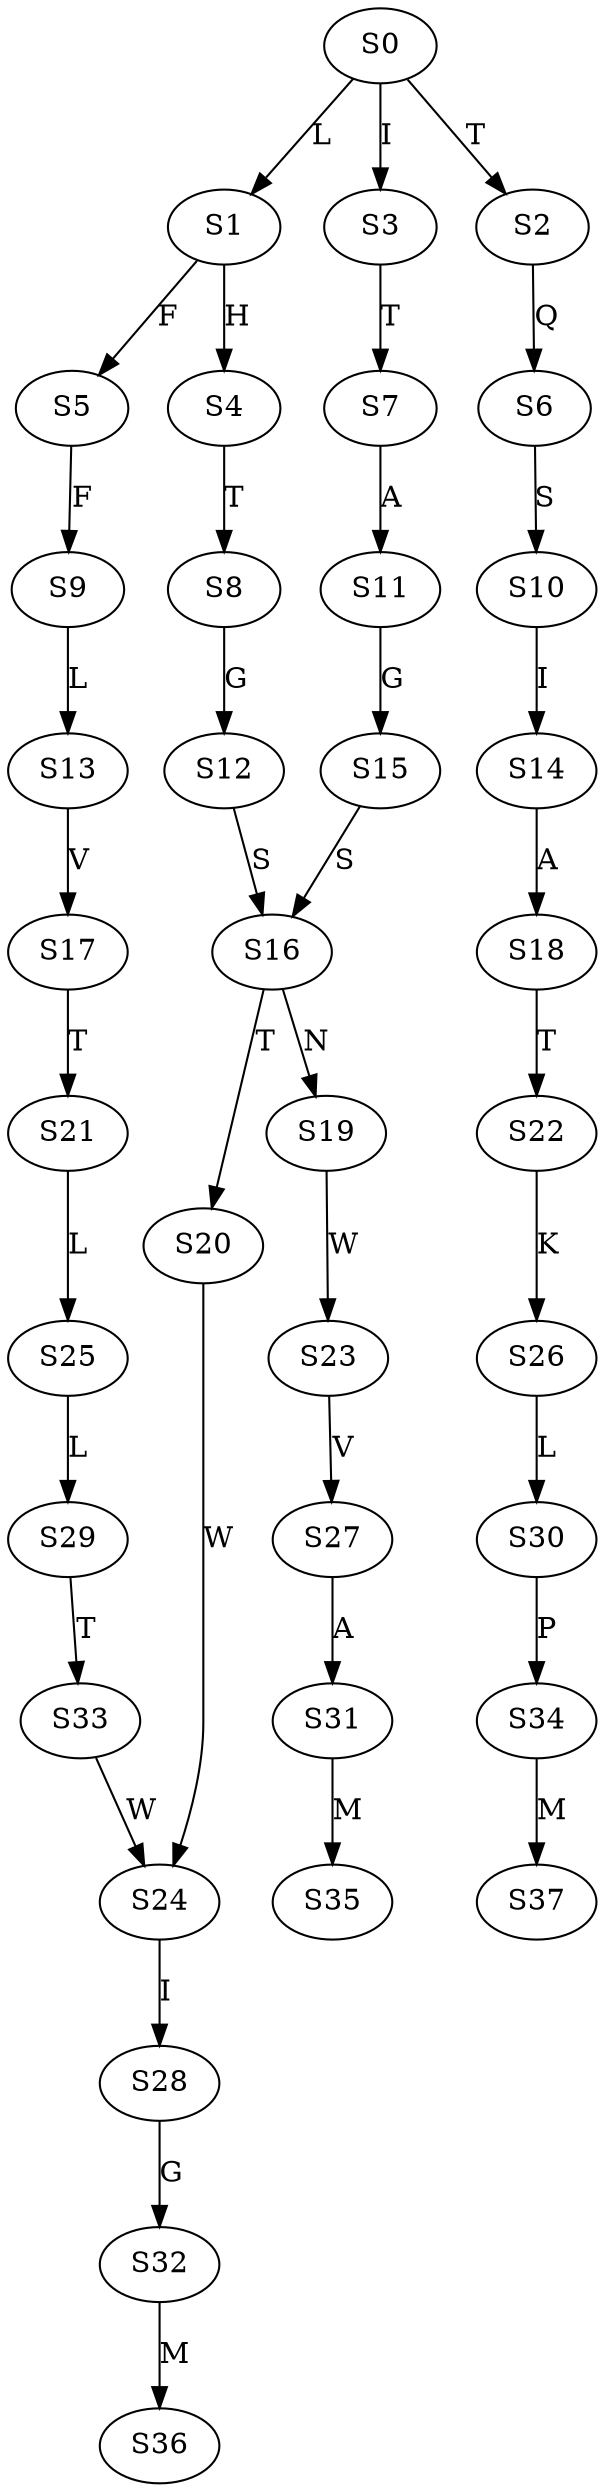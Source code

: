 strict digraph  {
	S0 -> S1 [ label = L ];
	S0 -> S2 [ label = T ];
	S0 -> S3 [ label = I ];
	S1 -> S4 [ label = H ];
	S1 -> S5 [ label = F ];
	S2 -> S6 [ label = Q ];
	S3 -> S7 [ label = T ];
	S4 -> S8 [ label = T ];
	S5 -> S9 [ label = F ];
	S6 -> S10 [ label = S ];
	S7 -> S11 [ label = A ];
	S8 -> S12 [ label = G ];
	S9 -> S13 [ label = L ];
	S10 -> S14 [ label = I ];
	S11 -> S15 [ label = G ];
	S12 -> S16 [ label = S ];
	S13 -> S17 [ label = V ];
	S14 -> S18 [ label = A ];
	S15 -> S16 [ label = S ];
	S16 -> S19 [ label = N ];
	S16 -> S20 [ label = T ];
	S17 -> S21 [ label = T ];
	S18 -> S22 [ label = T ];
	S19 -> S23 [ label = W ];
	S20 -> S24 [ label = W ];
	S21 -> S25 [ label = L ];
	S22 -> S26 [ label = K ];
	S23 -> S27 [ label = V ];
	S24 -> S28 [ label = I ];
	S25 -> S29 [ label = L ];
	S26 -> S30 [ label = L ];
	S27 -> S31 [ label = A ];
	S28 -> S32 [ label = G ];
	S29 -> S33 [ label = T ];
	S30 -> S34 [ label = P ];
	S31 -> S35 [ label = M ];
	S32 -> S36 [ label = M ];
	S33 -> S24 [ label = W ];
	S34 -> S37 [ label = M ];
}

